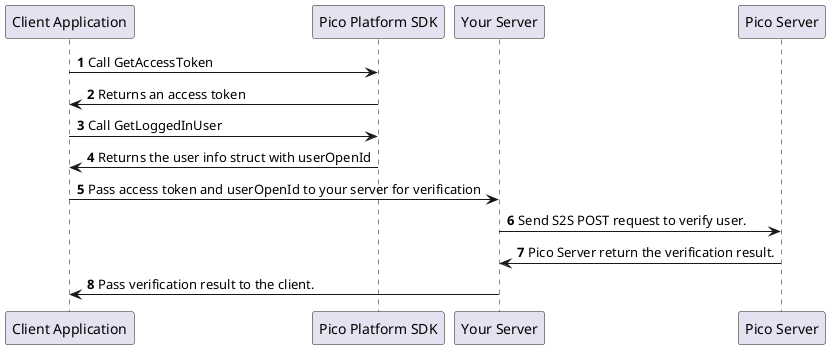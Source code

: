 @startuml
'https://plantuml.com/sequence-diagram

autonumber

"Client Application" -> "Pico Platform SDK": Call GetAccessToken
"Pico Platform SDK" -> "Client Application": Returns an access token
"Client Application" -> "Pico Platform SDK": Call GetLoggedInUser
"Pico Platform SDK" -> "Client Application": Returns the user info struct with userOpenId
"Client Application" -> "Your Server":Pass access token and userOpenId to your server for verification
"Your Server"->"Pico Server":Send S2S POST request to verify user.
"Pico Server"-> "Your Server":Pico Server return the verification result.
"Your Server"->"Client Application":Pass verification result to the client.
@enduml
